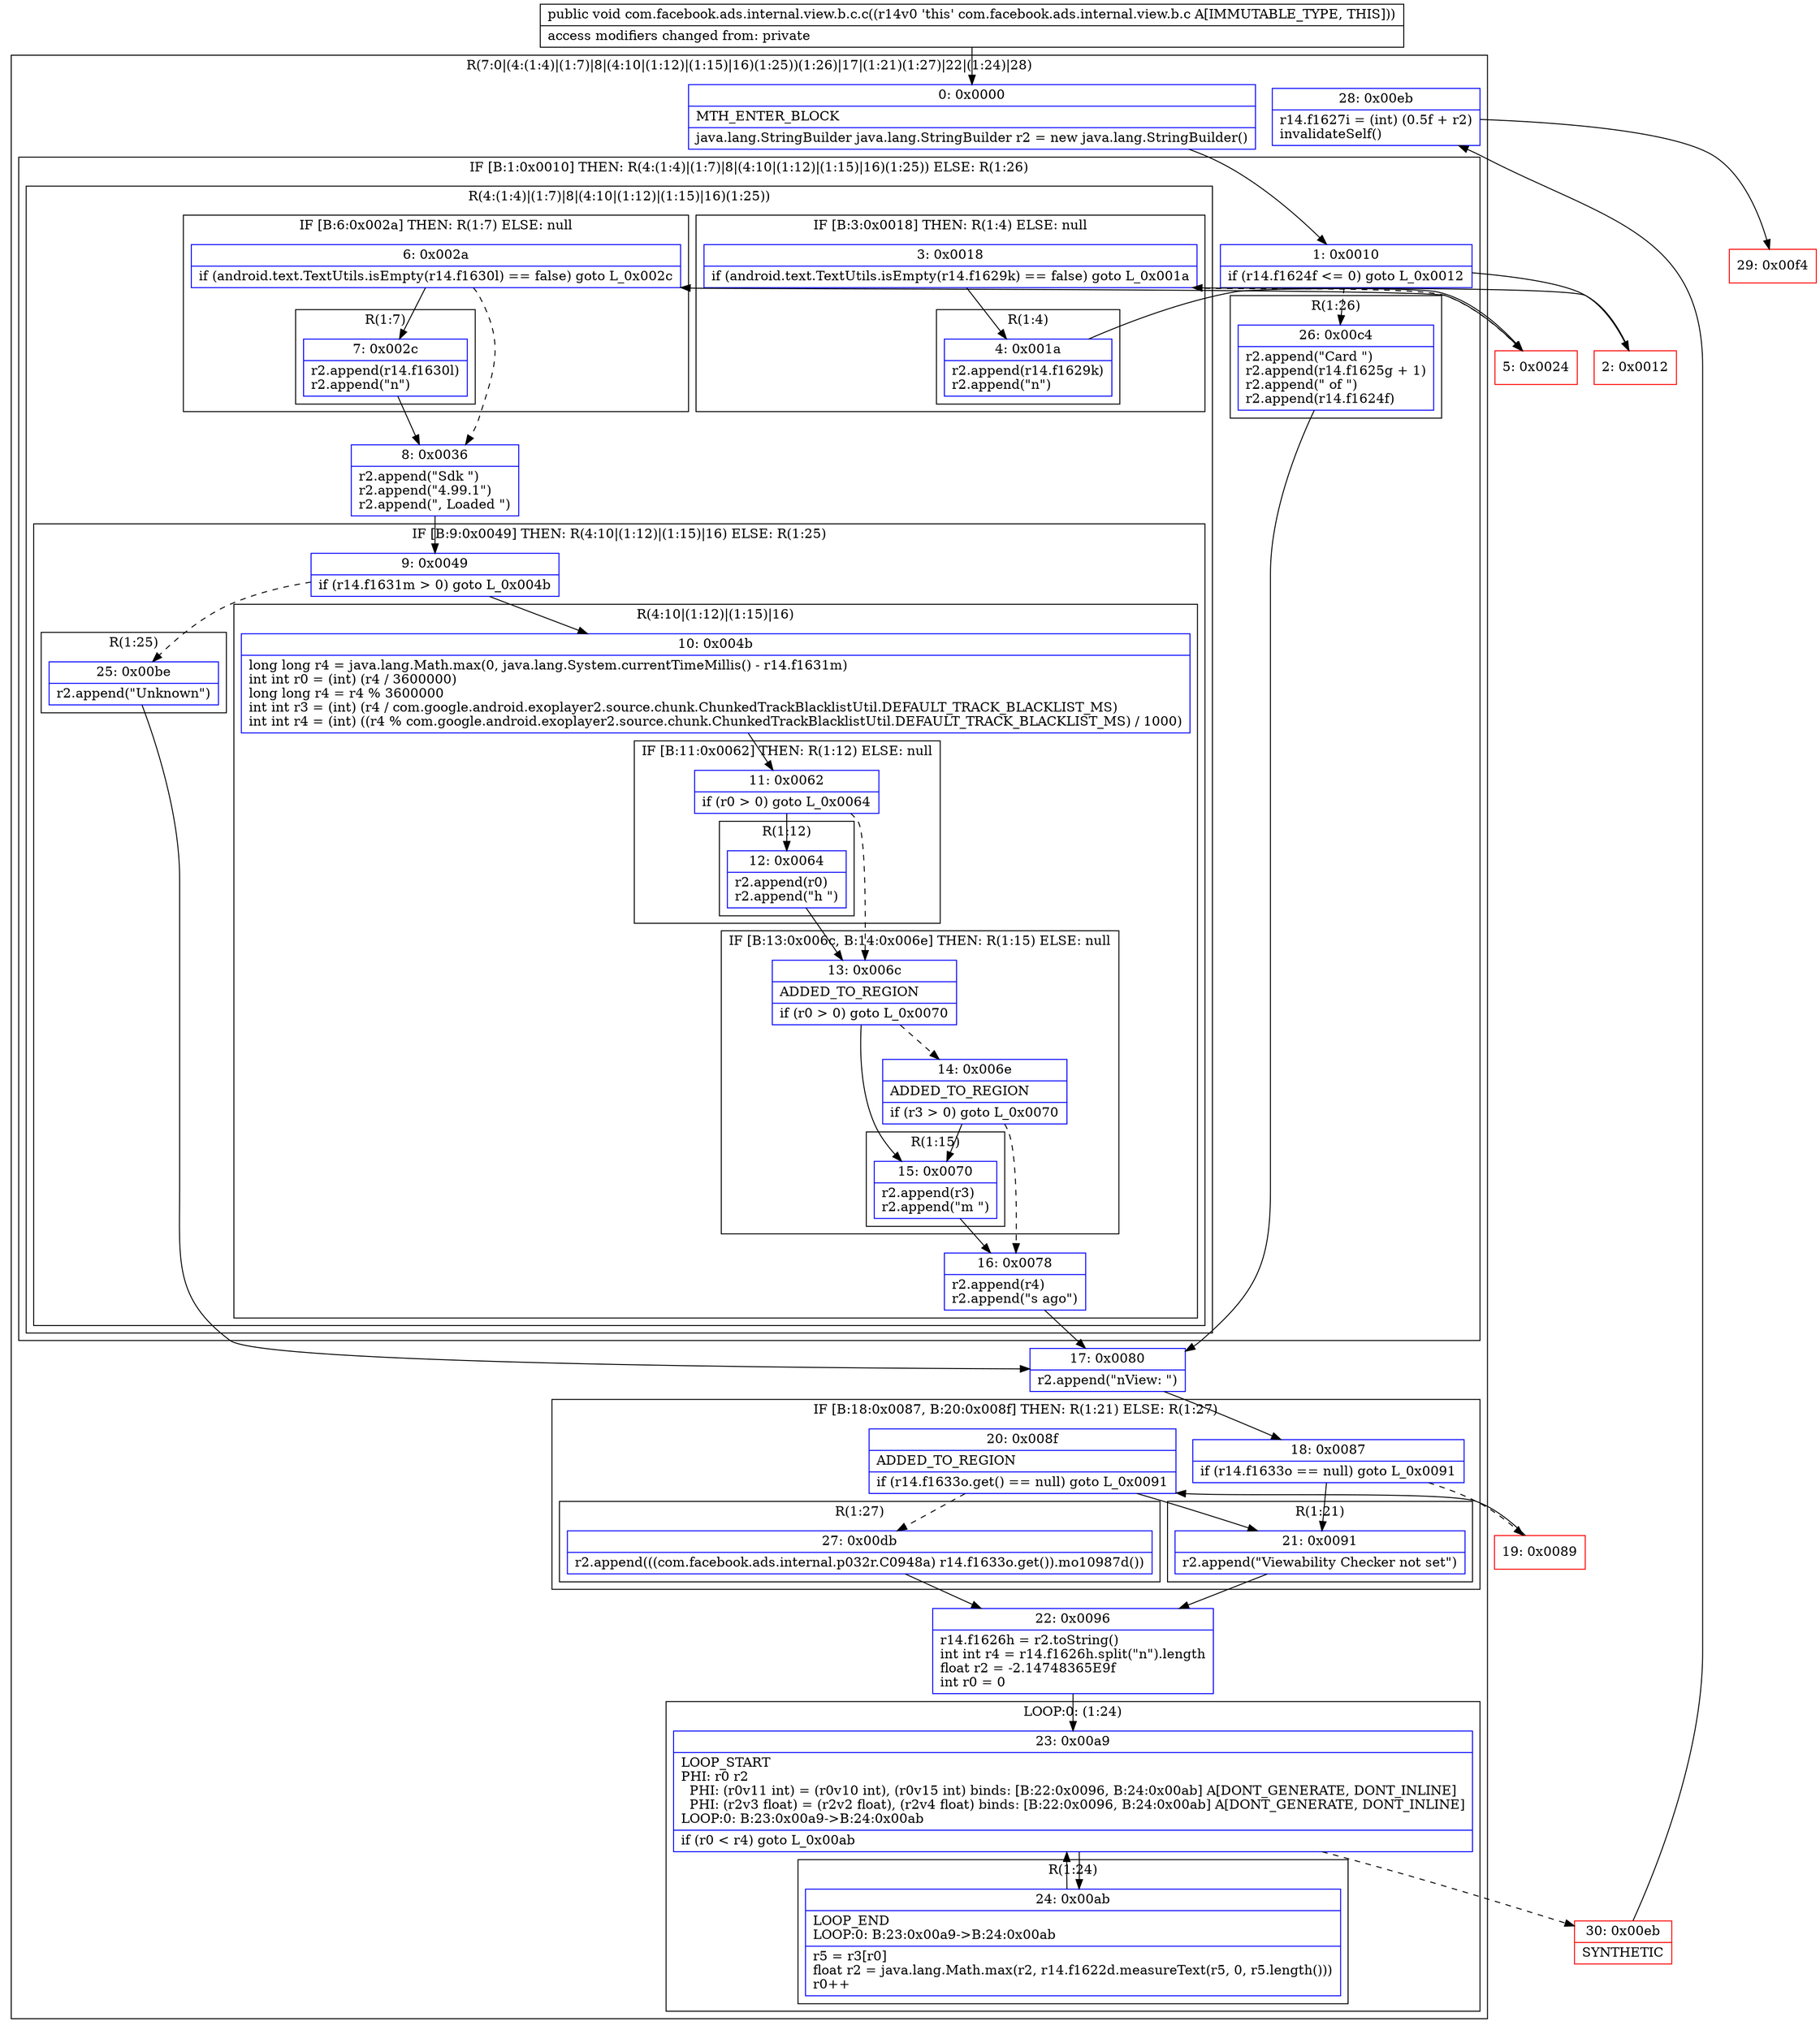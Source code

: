 digraph "CFG forcom.facebook.ads.internal.view.b.c.c()V" {
subgraph cluster_Region_592307981 {
label = "R(7:0|(4:(1:4)|(1:7)|8|(4:10|(1:12)|(1:15)|16)(1:25))(1:26)|17|(1:21)(1:27)|22|(1:24)|28)";
node [shape=record,color=blue];
Node_0 [shape=record,label="{0\:\ 0x0000|MTH_ENTER_BLOCK\l|java.lang.StringBuilder java.lang.StringBuilder r2 = new java.lang.StringBuilder()\l}"];
subgraph cluster_IfRegion_2045593459 {
label = "IF [B:1:0x0010] THEN: R(4:(1:4)|(1:7)|8|(4:10|(1:12)|(1:15)|16)(1:25)) ELSE: R(1:26)";
node [shape=record,color=blue];
Node_1 [shape=record,label="{1\:\ 0x0010|if (r14.f1624f \<= 0) goto L_0x0012\l}"];
subgraph cluster_Region_1561844874 {
label = "R(4:(1:4)|(1:7)|8|(4:10|(1:12)|(1:15)|16)(1:25))";
node [shape=record,color=blue];
subgraph cluster_IfRegion_1222713528 {
label = "IF [B:3:0x0018] THEN: R(1:4) ELSE: null";
node [shape=record,color=blue];
Node_3 [shape=record,label="{3\:\ 0x0018|if (android.text.TextUtils.isEmpty(r14.f1629k) == false) goto L_0x001a\l}"];
subgraph cluster_Region_750429430 {
label = "R(1:4)";
node [shape=record,color=blue];
Node_4 [shape=record,label="{4\:\ 0x001a|r2.append(r14.f1629k)\lr2.append(\"n\")\l}"];
}
}
subgraph cluster_IfRegion_2103490521 {
label = "IF [B:6:0x002a] THEN: R(1:7) ELSE: null";
node [shape=record,color=blue];
Node_6 [shape=record,label="{6\:\ 0x002a|if (android.text.TextUtils.isEmpty(r14.f1630l) == false) goto L_0x002c\l}"];
subgraph cluster_Region_2082428870 {
label = "R(1:7)";
node [shape=record,color=blue];
Node_7 [shape=record,label="{7\:\ 0x002c|r2.append(r14.f1630l)\lr2.append(\"n\")\l}"];
}
}
Node_8 [shape=record,label="{8\:\ 0x0036|r2.append(\"Sdk \")\lr2.append(\"4.99.1\")\lr2.append(\", Loaded \")\l}"];
subgraph cluster_IfRegion_886747075 {
label = "IF [B:9:0x0049] THEN: R(4:10|(1:12)|(1:15)|16) ELSE: R(1:25)";
node [shape=record,color=blue];
Node_9 [shape=record,label="{9\:\ 0x0049|if (r14.f1631m \> 0) goto L_0x004b\l}"];
subgraph cluster_Region_1861053893 {
label = "R(4:10|(1:12)|(1:15)|16)";
node [shape=record,color=blue];
Node_10 [shape=record,label="{10\:\ 0x004b|long long r4 = java.lang.Math.max(0, java.lang.System.currentTimeMillis() \- r14.f1631m)\lint int r0 = (int) (r4 \/ 3600000)\llong long r4 = r4 % 3600000\lint int r3 = (int) (r4 \/ com.google.android.exoplayer2.source.chunk.ChunkedTrackBlacklistUtil.DEFAULT_TRACK_BLACKLIST_MS)\lint int r4 = (int) ((r4 % com.google.android.exoplayer2.source.chunk.ChunkedTrackBlacklistUtil.DEFAULT_TRACK_BLACKLIST_MS) \/ 1000)\l}"];
subgraph cluster_IfRegion_742256070 {
label = "IF [B:11:0x0062] THEN: R(1:12) ELSE: null";
node [shape=record,color=blue];
Node_11 [shape=record,label="{11\:\ 0x0062|if (r0 \> 0) goto L_0x0064\l}"];
subgraph cluster_Region_296631722 {
label = "R(1:12)";
node [shape=record,color=blue];
Node_12 [shape=record,label="{12\:\ 0x0064|r2.append(r0)\lr2.append(\"h \")\l}"];
}
}
subgraph cluster_IfRegion_745561941 {
label = "IF [B:13:0x006c, B:14:0x006e] THEN: R(1:15) ELSE: null";
node [shape=record,color=blue];
Node_13 [shape=record,label="{13\:\ 0x006c|ADDED_TO_REGION\l|if (r0 \> 0) goto L_0x0070\l}"];
Node_14 [shape=record,label="{14\:\ 0x006e|ADDED_TO_REGION\l|if (r3 \> 0) goto L_0x0070\l}"];
subgraph cluster_Region_1758115453 {
label = "R(1:15)";
node [shape=record,color=blue];
Node_15 [shape=record,label="{15\:\ 0x0070|r2.append(r3)\lr2.append(\"m \")\l}"];
}
}
Node_16 [shape=record,label="{16\:\ 0x0078|r2.append(r4)\lr2.append(\"s ago\")\l}"];
}
subgraph cluster_Region_226303774 {
label = "R(1:25)";
node [shape=record,color=blue];
Node_25 [shape=record,label="{25\:\ 0x00be|r2.append(\"Unknown\")\l}"];
}
}
}
subgraph cluster_Region_1834889334 {
label = "R(1:26)";
node [shape=record,color=blue];
Node_26 [shape=record,label="{26\:\ 0x00c4|r2.append(\"Card \")\lr2.append(r14.f1625g + 1)\lr2.append(\" of \")\lr2.append(r14.f1624f)\l}"];
}
}
Node_17 [shape=record,label="{17\:\ 0x0080|r2.append(\"nView: \")\l}"];
subgraph cluster_IfRegion_656388340 {
label = "IF [B:18:0x0087, B:20:0x008f] THEN: R(1:21) ELSE: R(1:27)";
node [shape=record,color=blue];
Node_18 [shape=record,label="{18\:\ 0x0087|if (r14.f1633o == null) goto L_0x0091\l}"];
Node_20 [shape=record,label="{20\:\ 0x008f|ADDED_TO_REGION\l|if (r14.f1633o.get() == null) goto L_0x0091\l}"];
subgraph cluster_Region_1352276734 {
label = "R(1:21)";
node [shape=record,color=blue];
Node_21 [shape=record,label="{21\:\ 0x0091|r2.append(\"Viewability Checker not set\")\l}"];
}
subgraph cluster_Region_1427949165 {
label = "R(1:27)";
node [shape=record,color=blue];
Node_27 [shape=record,label="{27\:\ 0x00db|r2.append(((com.facebook.ads.internal.p032r.C0948a) r14.f1633o.get()).mo10987d())\l}"];
}
}
Node_22 [shape=record,label="{22\:\ 0x0096|r14.f1626h = r2.toString()\lint int r4 = r14.f1626h.split(\"n\").length\lfloat r2 = \-2.14748365E9f\lint r0 = 0\l}"];
subgraph cluster_LoopRegion_1723506767 {
label = "LOOP:0: (1:24)";
node [shape=record,color=blue];
Node_23 [shape=record,label="{23\:\ 0x00a9|LOOP_START\lPHI: r0 r2 \l  PHI: (r0v11 int) = (r0v10 int), (r0v15 int) binds: [B:22:0x0096, B:24:0x00ab] A[DONT_GENERATE, DONT_INLINE]\l  PHI: (r2v3 float) = (r2v2 float), (r2v4 float) binds: [B:22:0x0096, B:24:0x00ab] A[DONT_GENERATE, DONT_INLINE]\lLOOP:0: B:23:0x00a9\-\>B:24:0x00ab\l|if (r0 \< r4) goto L_0x00ab\l}"];
subgraph cluster_Region_813479487 {
label = "R(1:24)";
node [shape=record,color=blue];
Node_24 [shape=record,label="{24\:\ 0x00ab|LOOP_END\lLOOP:0: B:23:0x00a9\-\>B:24:0x00ab\l|r5 = r3[r0]\lfloat r2 = java.lang.Math.max(r2, r14.f1622d.measureText(r5, 0, r5.length()))\lr0++\l}"];
}
}
Node_28 [shape=record,label="{28\:\ 0x00eb|r14.f1627i = (int) (0.5f + r2)\linvalidateSelf()\l}"];
}
Node_2 [shape=record,color=red,label="{2\:\ 0x0012}"];
Node_5 [shape=record,color=red,label="{5\:\ 0x0024}"];
Node_19 [shape=record,color=red,label="{19\:\ 0x0089}"];
Node_29 [shape=record,color=red,label="{29\:\ 0x00f4}"];
Node_30 [shape=record,color=red,label="{30\:\ 0x00eb|SYNTHETIC\l}"];
MethodNode[shape=record,label="{public void com.facebook.ads.internal.view.b.c.c((r14v0 'this' com.facebook.ads.internal.view.b.c A[IMMUTABLE_TYPE, THIS]))  | access modifiers changed from: private\l}"];
MethodNode -> Node_0;
Node_0 -> Node_1;
Node_1 -> Node_2;
Node_1 -> Node_26[style=dashed];
Node_3 -> Node_4;
Node_3 -> Node_5[style=dashed];
Node_4 -> Node_5;
Node_6 -> Node_7;
Node_6 -> Node_8[style=dashed];
Node_7 -> Node_8;
Node_8 -> Node_9;
Node_9 -> Node_10;
Node_9 -> Node_25[style=dashed];
Node_10 -> Node_11;
Node_11 -> Node_12;
Node_11 -> Node_13[style=dashed];
Node_12 -> Node_13;
Node_13 -> Node_14[style=dashed];
Node_13 -> Node_15;
Node_14 -> Node_15;
Node_14 -> Node_16[style=dashed];
Node_15 -> Node_16;
Node_16 -> Node_17;
Node_25 -> Node_17;
Node_26 -> Node_17;
Node_17 -> Node_18;
Node_18 -> Node_19[style=dashed];
Node_18 -> Node_21;
Node_20 -> Node_21;
Node_20 -> Node_27[style=dashed];
Node_21 -> Node_22;
Node_27 -> Node_22;
Node_22 -> Node_23;
Node_23 -> Node_24;
Node_23 -> Node_30[style=dashed];
Node_24 -> Node_23;
Node_28 -> Node_29;
Node_2 -> Node_3;
Node_5 -> Node_6;
Node_19 -> Node_20;
Node_30 -> Node_28;
}


